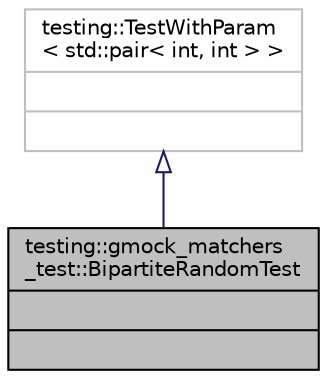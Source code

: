 digraph "testing::gmock_matchers_test::BipartiteRandomTest"
{
  edge [fontname="Helvetica",fontsize="10",labelfontname="Helvetica",labelfontsize="10"];
  node [fontname="Helvetica",fontsize="10",shape=record];
  Node2 [label="{testing::gmock_matchers\l_test::BipartiteRandomTest\n||}",height=0.2,width=0.4,color="black", fillcolor="grey75", style="filled", fontcolor="black"];
  Node3 -> Node2 [dir="back",color="midnightblue",fontsize="10",style="solid",arrowtail="onormal",fontname="Helvetica"];
  Node3 [label="{testing::TestWithParam\l\< std::pair\< int, int \> \>\n||}",height=0.2,width=0.4,color="grey75", fillcolor="white", style="filled"];
}
